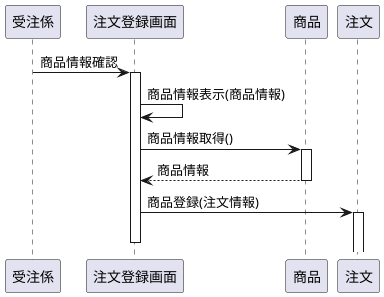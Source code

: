 @startuml 演習4-4
受注係->注文登録画面: 商品情報確認
activate 注文登録画面
注文登録画面->注文登録画面: 商品情報表示(商品情報)
注文登録画面->商品: 商品情報取得()
activate 商品
商品-->注文登録画面: 商品情報
deactivate 商品
注文登録画面->注文: 商品登録(注文情報)
activate 注文
deactivate 注文登録画面
@enduml